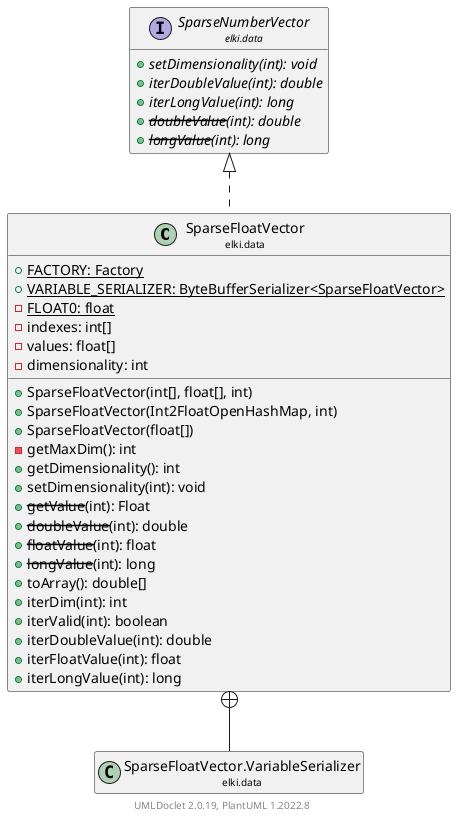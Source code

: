@startuml
    remove .*\.(Instance|Par|Parameterizer|Factory)$
    set namespaceSeparator none
    hide empty fields
    hide empty methods

    class "<size:14>SparseFloatVector\n<size:10>elki.data" as elki.data.SparseFloatVector [[SparseFloatVector.html]] {
        {static} +FACTORY: Factory
        {static} +VARIABLE_SERIALIZER: ByteBufferSerializer<SparseFloatVector>
        {static} -FLOAT0: float
        -indexes: int[]
        -values: float[]
        -dimensionality: int
        +SparseFloatVector(int[], float[], int)
        +SparseFloatVector(Int2FloatOpenHashMap, int)
        +SparseFloatVector(float[])
        -getMaxDim(): int
        +getDimensionality(): int
        +setDimensionality(int): void
        +--getValue--(int): Float
        +--doubleValue--(int): double
        +--floatValue--(int): float
        +--longValue--(int): long
        +toArray(): double[]
        +iterDim(int): int
        +iterValid(int): boolean
        +iterDoubleValue(int): double
        +iterFloatValue(int): float
        +iterLongValue(int): long
    }

    interface "<size:14>SparseNumberVector\n<size:10>elki.data" as elki.data.SparseNumberVector [[SparseNumberVector.html]] {
        {abstract} +setDimensionality(int): void
        {abstract} +iterDoubleValue(int): double
        {abstract} +iterLongValue(int): long
        {abstract} +--doubleValue--(int): double
        {abstract} +--longValue--(int): long
    }
    class "<size:14>SparseFloatVector.Factory\n<size:10>elki.data" as elki.data.SparseFloatVector.Factory [[SparseFloatVector.Factory.html]]
    class "<size:14>SparseFloatVector.VariableSerializer\n<size:10>elki.data" as elki.data.SparseFloatVector.VariableSerializer [[SparseFloatVector.VariableSerializer.html]]

    elki.data.SparseNumberVector <|.. elki.data.SparseFloatVector
    elki.data.SparseFloatVector +-- elki.data.SparseFloatVector.Factory
    elki.data.SparseFloatVector +-- elki.data.SparseFloatVector.VariableSerializer

    center footer UMLDoclet 2.0.19, PlantUML 1.2022.8
@enduml
